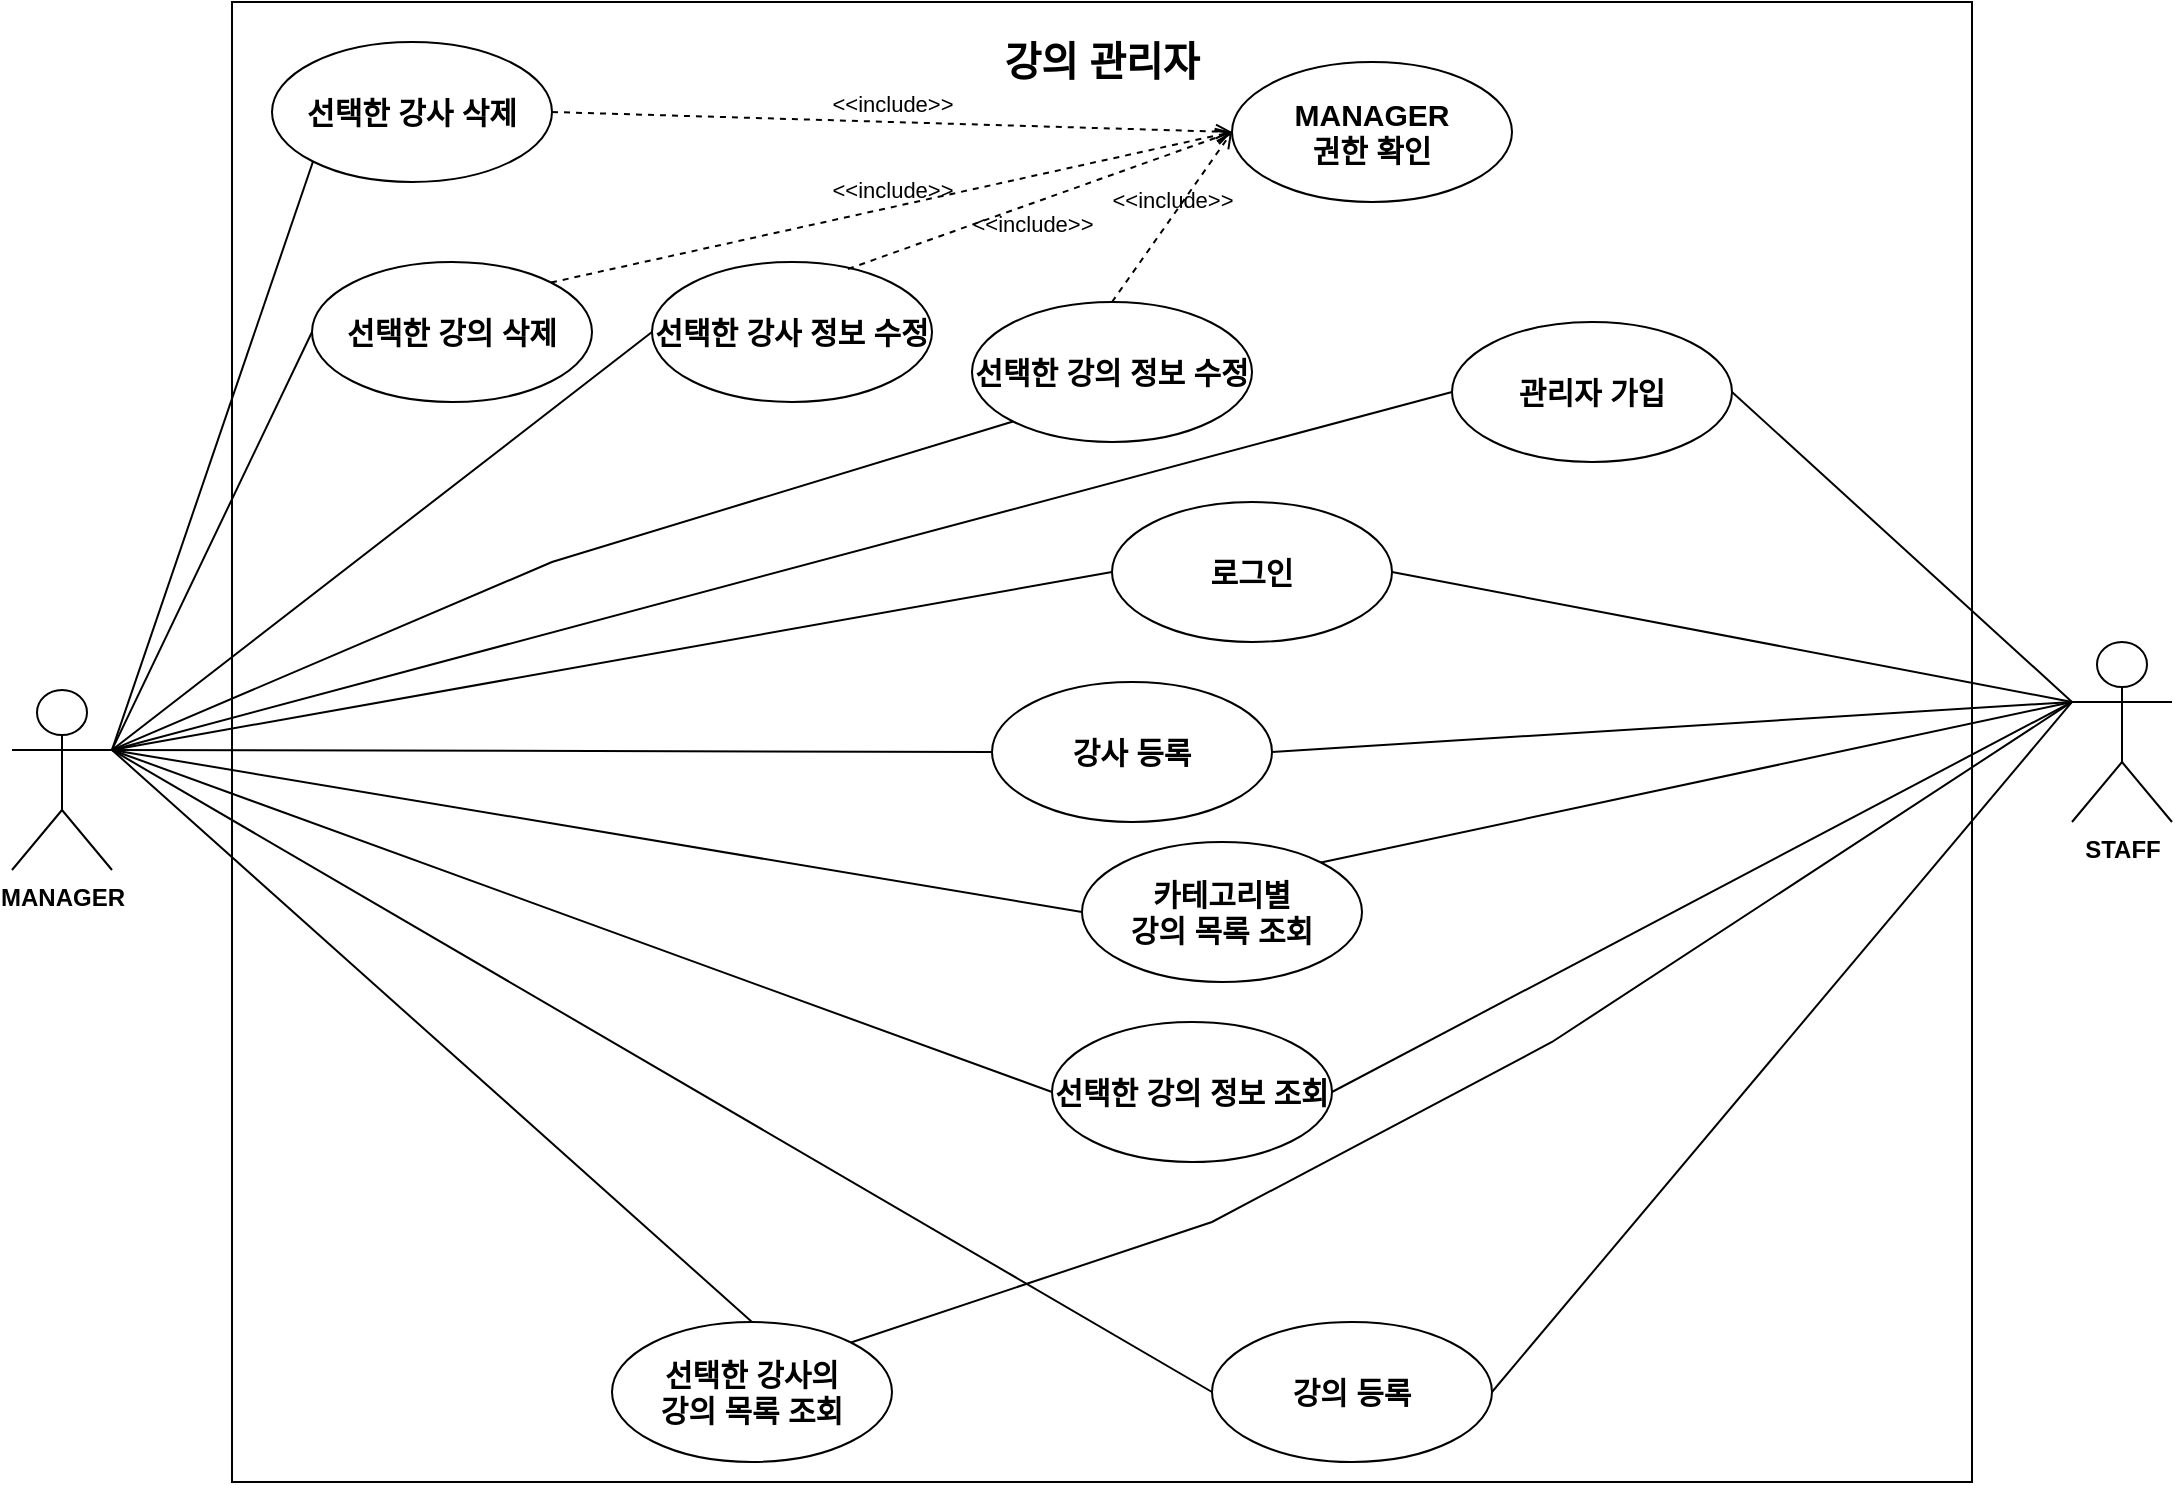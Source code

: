 <mxfile version="23.0.2" type="device">
  <diagram name="페이지-1" id="wxxXWLfFKFE4lXwIZNaf">
    <mxGraphModel dx="1114" dy="878" grid="1" gridSize="10" guides="1" tooltips="1" connect="1" arrows="1" fold="1" page="1" pageScale="1" pageWidth="1169" pageHeight="827" math="0" shadow="0">
      <root>
        <mxCell id="0" />
        <mxCell id="1" parent="0" />
        <mxCell id="CDnbX7nu-4BlNtypeiI--2" value="&lt;p style=&quot;margin: 4px 0px 0px; text-align: center;&quot;&gt;&lt;br&gt;&lt;b style=&quot;&quot;&gt;&lt;font style=&quot;font-size: 20px;&quot;&gt;강의 관리자&lt;/font&gt;&lt;/b&gt;&lt;/p&gt;" style="verticalAlign=top;align=left;overflow=fill;fontSize=12;fontFamily=Helvetica;html=1;whiteSpace=wrap;" vertex="1" parent="1">
          <mxGeometry x="160" y="70" width="870" height="740" as="geometry" />
        </mxCell>
        <mxCell id="CDnbX7nu-4BlNtypeiI--3" value="MANAGER" style="shape=umlActor;verticalLabelPosition=bottom;verticalAlign=top;html=1;fontStyle=1" vertex="1" parent="1">
          <mxGeometry x="50" y="414" width="50" height="90" as="geometry" />
        </mxCell>
        <mxCell id="CDnbX7nu-4BlNtypeiI--4" value="STAFF" style="shape=umlActor;verticalLabelPosition=bottom;verticalAlign=top;html=1;fontStyle=1" vertex="1" parent="1">
          <mxGeometry x="1080" y="390" width="50" height="90" as="geometry" />
        </mxCell>
        <mxCell id="CDnbX7nu-4BlNtypeiI--5" value="&lt;font style=&quot;font-size: 15px;&quot;&gt;&lt;b&gt;관리자 가입&lt;/b&gt;&lt;/font&gt;" style="ellipse;whiteSpace=wrap;html=1;" vertex="1" parent="1">
          <mxGeometry x="770" y="230" width="140" height="70" as="geometry" />
        </mxCell>
        <mxCell id="CDnbX7nu-4BlNtypeiI--6" value="&lt;font style=&quot;font-size: 15px;&quot;&gt;&lt;b&gt;로그인&lt;/b&gt;&lt;/font&gt;" style="ellipse;whiteSpace=wrap;html=1;" vertex="1" parent="1">
          <mxGeometry x="600" y="320" width="140" height="70" as="geometry" />
        </mxCell>
        <mxCell id="CDnbX7nu-4BlNtypeiI--7" value="&lt;font style=&quot;font-size: 15px;&quot;&gt;&lt;b&gt;강사 등록&lt;/b&gt;&lt;/font&gt;" style="ellipse;whiteSpace=wrap;html=1;" vertex="1" parent="1">
          <mxGeometry x="540" y="410" width="140" height="70" as="geometry" />
        </mxCell>
        <mxCell id="CDnbX7nu-4BlNtypeiI--8" value="&lt;font style=&quot;font-size: 15px;&quot;&gt;&lt;b&gt;선택한 강사 정보 수정&lt;/b&gt;&lt;/font&gt;" style="ellipse;whiteSpace=wrap;html=1;" vertex="1" parent="1">
          <mxGeometry x="370" y="200" width="140" height="70" as="geometry" />
        </mxCell>
        <mxCell id="CDnbX7nu-4BlNtypeiI--9" value="&lt;font style=&quot;font-size: 15px;&quot;&gt;&lt;b&gt;강의 등록&lt;/b&gt;&lt;/font&gt;" style="ellipse;whiteSpace=wrap;html=1;" vertex="1" parent="1">
          <mxGeometry x="650" y="730" width="140" height="70" as="geometry" />
        </mxCell>
        <mxCell id="CDnbX7nu-4BlNtypeiI--10" value="&lt;font style=&quot;font-size: 15px;&quot;&gt;&lt;b&gt;선택한 강의 정보 수정&lt;/b&gt;&lt;/font&gt;" style="ellipse;whiteSpace=wrap;html=1;" vertex="1" parent="1">
          <mxGeometry x="530" y="220" width="140" height="70" as="geometry" />
        </mxCell>
        <mxCell id="CDnbX7nu-4BlNtypeiI--11" value="&lt;span style=&quot;font-size: 15px;&quot;&gt;&lt;b&gt;선택한 강사의 &lt;br&gt;강의 목록 조회&lt;/b&gt;&lt;/span&gt;" style="ellipse;whiteSpace=wrap;html=1;" vertex="1" parent="1">
          <mxGeometry x="350" y="730" width="140" height="70" as="geometry" />
        </mxCell>
        <mxCell id="CDnbX7nu-4BlNtypeiI--12" value="&lt;font style=&quot;font-size: 15px;&quot;&gt;&lt;b&gt;선택한 강의 정보 조회&lt;/b&gt;&lt;/font&gt;" style="ellipse;whiteSpace=wrap;html=1;" vertex="1" parent="1">
          <mxGeometry x="570" y="580" width="140" height="70" as="geometry" />
        </mxCell>
        <mxCell id="CDnbX7nu-4BlNtypeiI--13" value="&lt;font style=&quot;font-size: 15px;&quot;&gt;&lt;b&gt;카테고리별&lt;br&gt;강의 목록 조회&lt;br&gt;&lt;/b&gt;&lt;/font&gt;" style="ellipse;whiteSpace=wrap;html=1;" vertex="1" parent="1">
          <mxGeometry x="585" y="490" width="140" height="70" as="geometry" />
        </mxCell>
        <mxCell id="CDnbX7nu-4BlNtypeiI--18" value="&lt;font style=&quot;font-size: 15px;&quot;&gt;&lt;b&gt;선택한 강의 삭제&lt;/b&gt;&lt;/font&gt;" style="ellipse;whiteSpace=wrap;html=1;" vertex="1" parent="1">
          <mxGeometry x="200" y="200" width="140" height="70" as="geometry" />
        </mxCell>
        <mxCell id="CDnbX7nu-4BlNtypeiI--20" value="&lt;font style=&quot;font-size: 15px;&quot;&gt;&lt;b&gt;선택한 강사 삭제&lt;/b&gt;&lt;/font&gt;" style="ellipse;whiteSpace=wrap;html=1;" vertex="1" parent="1">
          <mxGeometry x="180" y="90" width="140" height="70" as="geometry" />
        </mxCell>
        <mxCell id="CDnbX7nu-4BlNtypeiI--28" value="" style="endArrow=none;html=1;rounded=0;exitX=1;exitY=0.333;exitDx=0;exitDy=0;exitPerimeter=0;entryX=0;entryY=1;entryDx=0;entryDy=0;" edge="1" parent="1" source="CDnbX7nu-4BlNtypeiI--3" target="CDnbX7nu-4BlNtypeiI--20">
          <mxGeometry width="50" height="50" relative="1" as="geometry">
            <mxPoint x="160" y="210" as="sourcePoint" />
            <mxPoint x="350" y="365" as="targetPoint" />
          </mxGeometry>
        </mxCell>
        <mxCell id="CDnbX7nu-4BlNtypeiI--29" value="" style="endArrow=none;html=1;rounded=0;exitX=1;exitY=0.333;exitDx=0;exitDy=0;exitPerimeter=0;entryX=0;entryY=0.5;entryDx=0;entryDy=0;" edge="1" parent="1" source="CDnbX7nu-4BlNtypeiI--3" target="CDnbX7nu-4BlNtypeiI--18">
          <mxGeometry width="50" height="50" relative="1" as="geometry">
            <mxPoint x="130" y="240" as="sourcePoint" />
            <mxPoint x="271" y="150" as="targetPoint" />
          </mxGeometry>
        </mxCell>
        <mxCell id="CDnbX7nu-4BlNtypeiI--30" value="" style="endArrow=none;html=1;rounded=0;exitX=1;exitY=0.333;exitDx=0;exitDy=0;exitPerimeter=0;entryX=0;entryY=0.5;entryDx=0;entryDy=0;" edge="1" parent="1" source="CDnbX7nu-4BlNtypeiI--3" target="CDnbX7nu-4BlNtypeiI--8">
          <mxGeometry width="50" height="50" relative="1" as="geometry">
            <mxPoint x="130" y="240" as="sourcePoint" />
            <mxPoint x="410" y="155" as="targetPoint" />
          </mxGeometry>
        </mxCell>
        <mxCell id="CDnbX7nu-4BlNtypeiI--31" value="" style="endArrow=none;html=1;rounded=0;exitX=1;exitY=0.333;exitDx=0;exitDy=0;exitPerimeter=0;entryX=0;entryY=1;entryDx=0;entryDy=0;" edge="1" parent="1" source="CDnbX7nu-4BlNtypeiI--3" target="CDnbX7nu-4BlNtypeiI--10">
          <mxGeometry width="50" height="50" relative="1" as="geometry">
            <mxPoint x="130" y="240" as="sourcePoint" />
            <mxPoint x="290" y="245" as="targetPoint" />
            <Array as="points">
              <mxPoint x="320" y="350" />
            </Array>
          </mxGeometry>
        </mxCell>
        <mxCell id="CDnbX7nu-4BlNtypeiI--39" value="" style="endArrow=none;html=1;rounded=0;exitX=1;exitY=0.333;exitDx=0;exitDy=0;exitPerimeter=0;entryX=0;entryY=0.5;entryDx=0;entryDy=0;" edge="1" parent="1" source="CDnbX7nu-4BlNtypeiI--3" target="CDnbX7nu-4BlNtypeiI--12">
          <mxGeometry width="50" height="50" relative="1" as="geometry">
            <mxPoint x="190" y="639" as="sourcePoint" />
            <mxPoint x="430" y="330" as="targetPoint" />
          </mxGeometry>
        </mxCell>
        <mxCell id="CDnbX7nu-4BlNtypeiI--40" value="" style="endArrow=none;html=1;rounded=0;exitX=1;exitY=0.333;exitDx=0;exitDy=0;exitPerimeter=0;entryX=0;entryY=0.5;entryDx=0;entryDy=0;" edge="1" parent="1" source="CDnbX7nu-4BlNtypeiI--3" target="CDnbX7nu-4BlNtypeiI--13">
          <mxGeometry width="50" height="50" relative="1" as="geometry">
            <mxPoint x="110" y="454" as="sourcePoint" />
            <mxPoint x="340" y="685" as="targetPoint" />
          </mxGeometry>
        </mxCell>
        <mxCell id="CDnbX7nu-4BlNtypeiI--41" value="" style="endArrow=none;html=1;rounded=0;exitX=1;exitY=0.333;exitDx=0;exitDy=0;exitPerimeter=0;entryX=0;entryY=0.5;entryDx=0;entryDy=0;" edge="1" parent="1" source="CDnbX7nu-4BlNtypeiI--3" target="CDnbX7nu-4BlNtypeiI--6">
          <mxGeometry width="50" height="50" relative="1" as="geometry">
            <mxPoint x="110" y="454" as="sourcePoint" />
            <mxPoint x="500" y="595" as="targetPoint" />
          </mxGeometry>
        </mxCell>
        <mxCell id="CDnbX7nu-4BlNtypeiI--42" value="" style="endArrow=none;html=1;rounded=0;exitX=1;exitY=0.333;exitDx=0;exitDy=0;exitPerimeter=0;entryX=0;entryY=0.5;entryDx=0;entryDy=0;" edge="1" parent="1" source="CDnbX7nu-4BlNtypeiI--3" target="CDnbX7nu-4BlNtypeiI--5">
          <mxGeometry width="50" height="50" relative="1" as="geometry">
            <mxPoint x="110" y="454" as="sourcePoint" />
            <mxPoint x="550" y="445" as="targetPoint" />
          </mxGeometry>
        </mxCell>
        <mxCell id="CDnbX7nu-4BlNtypeiI--43" value="" style="endArrow=none;html=1;rounded=0;exitX=1;exitY=0.333;exitDx=0;exitDy=0;exitPerimeter=0;entryX=0.5;entryY=0;entryDx=0;entryDy=0;" edge="1" parent="1" source="CDnbX7nu-4BlNtypeiI--3" target="CDnbX7nu-4BlNtypeiI--11">
          <mxGeometry width="50" height="50" relative="1" as="geometry">
            <mxPoint x="110" y="454" as="sourcePoint" />
            <mxPoint x="550" y="345" as="targetPoint" />
            <Array as="points" />
          </mxGeometry>
        </mxCell>
        <mxCell id="CDnbX7nu-4BlNtypeiI--44" value="" style="endArrow=none;html=1;rounded=0;exitX=1;exitY=0.333;exitDx=0;exitDy=0;exitPerimeter=0;entryX=0;entryY=0.5;entryDx=0;entryDy=0;" edge="1" parent="1" source="CDnbX7nu-4BlNtypeiI--3" target="CDnbX7nu-4BlNtypeiI--7">
          <mxGeometry width="50" height="50" relative="1" as="geometry">
            <mxPoint x="110" y="454" as="sourcePoint" />
            <mxPoint x="550" y="445" as="targetPoint" />
          </mxGeometry>
        </mxCell>
        <mxCell id="CDnbX7nu-4BlNtypeiI--45" value="" style="endArrow=none;html=1;rounded=0;exitX=1;exitY=0.333;exitDx=0;exitDy=0;exitPerimeter=0;entryX=0;entryY=0.5;entryDx=0;entryDy=0;" edge="1" parent="1" source="CDnbX7nu-4BlNtypeiI--3" target="CDnbX7nu-4BlNtypeiI--9">
          <mxGeometry width="50" height="50" relative="1" as="geometry">
            <mxPoint x="110" y="454" as="sourcePoint" />
            <mxPoint x="721" y="550" as="targetPoint" />
          </mxGeometry>
        </mxCell>
        <mxCell id="CDnbX7nu-4BlNtypeiI--46" value="" style="endArrow=none;html=1;rounded=0;entryX=0;entryY=0.333;entryDx=0;entryDy=0;entryPerimeter=0;exitX=1;exitY=0.5;exitDx=0;exitDy=0;" edge="1" parent="1" source="CDnbX7nu-4BlNtypeiI--6" target="CDnbX7nu-4BlNtypeiI--4">
          <mxGeometry width="50" height="50" relative="1" as="geometry">
            <mxPoint x="560" y="490" as="sourcePoint" />
            <mxPoint x="610" y="440" as="targetPoint" />
          </mxGeometry>
        </mxCell>
        <mxCell id="CDnbX7nu-4BlNtypeiI--47" value="" style="endArrow=none;html=1;rounded=0;entryX=0;entryY=0.333;entryDx=0;entryDy=0;entryPerimeter=0;exitX=1;exitY=0.5;exitDx=0;exitDy=0;" edge="1" parent="1" source="CDnbX7nu-4BlNtypeiI--5" target="CDnbX7nu-4BlNtypeiI--4">
          <mxGeometry width="50" height="50" relative="1" as="geometry">
            <mxPoint x="690" y="445" as="sourcePoint" />
            <mxPoint x="1090" y="430" as="targetPoint" />
          </mxGeometry>
        </mxCell>
        <mxCell id="CDnbX7nu-4BlNtypeiI--48" value="" style="endArrow=none;html=1;rounded=0;entryX=0;entryY=0.333;entryDx=0;entryDy=0;entryPerimeter=0;exitX=1;exitY=0.5;exitDx=0;exitDy=0;" edge="1" parent="1" source="CDnbX7nu-4BlNtypeiI--7" target="CDnbX7nu-4BlNtypeiI--4">
          <mxGeometry width="50" height="50" relative="1" as="geometry">
            <mxPoint x="690" y="445" as="sourcePoint" />
            <mxPoint x="1090" y="430" as="targetPoint" />
          </mxGeometry>
        </mxCell>
        <mxCell id="CDnbX7nu-4BlNtypeiI--49" value="" style="endArrow=none;html=1;rounded=0;entryX=0;entryY=0.333;entryDx=0;entryDy=0;entryPerimeter=0;exitX=1;exitY=0.5;exitDx=0;exitDy=0;" edge="1" parent="1" source="CDnbX7nu-4BlNtypeiI--9" target="CDnbX7nu-4BlNtypeiI--4">
          <mxGeometry width="50" height="50" relative="1" as="geometry">
            <mxPoint x="840" y="575" as="sourcePoint" />
            <mxPoint x="1090" y="430" as="targetPoint" />
          </mxGeometry>
        </mxCell>
        <mxCell id="CDnbX7nu-4BlNtypeiI--50" value="" style="endArrow=none;html=1;rounded=0;entryX=0;entryY=0.333;entryDx=0;entryDy=0;entryPerimeter=0;exitX=1;exitY=0;exitDx=0;exitDy=0;" edge="1" parent="1" source="CDnbX7nu-4BlNtypeiI--13" target="CDnbX7nu-4BlNtypeiI--4">
          <mxGeometry width="50" height="50" relative="1" as="geometry">
            <mxPoint x="790" y="755" as="sourcePoint" />
            <mxPoint x="1090" y="430" as="targetPoint" />
          </mxGeometry>
        </mxCell>
        <mxCell id="CDnbX7nu-4BlNtypeiI--51" value="" style="endArrow=none;html=1;rounded=0;entryX=0;entryY=0.333;entryDx=0;entryDy=0;entryPerimeter=0;exitX=1;exitY=0;exitDx=0;exitDy=0;" edge="1" parent="1" source="CDnbX7nu-4BlNtypeiI--11" target="CDnbX7nu-4BlNtypeiI--4">
          <mxGeometry width="50" height="50" relative="1" as="geometry">
            <mxPoint x="619" y="570" as="sourcePoint" />
            <mxPoint x="1090" y="430" as="targetPoint" />
            <Array as="points">
              <mxPoint x="650" y="680" />
              <mxPoint x="820" y="590" />
            </Array>
          </mxGeometry>
        </mxCell>
        <mxCell id="CDnbX7nu-4BlNtypeiI--53" value="" style="endArrow=none;html=1;rounded=0;entryX=0;entryY=0.333;entryDx=0;entryDy=0;entryPerimeter=0;exitX=1;exitY=0.5;exitDx=0;exitDy=0;" edge="1" parent="1" source="CDnbX7nu-4BlNtypeiI--12" target="CDnbX7nu-4BlNtypeiI--4">
          <mxGeometry width="50" height="50" relative="1" as="geometry">
            <mxPoint x="790" y="755" as="sourcePoint" />
            <mxPoint x="1090" y="430" as="targetPoint" />
            <Array as="points" />
          </mxGeometry>
        </mxCell>
        <mxCell id="CDnbX7nu-4BlNtypeiI--55" value="&lt;font style=&quot;font-size: 15px;&quot;&gt;&lt;b&gt;MANAGER&lt;br&gt;권한 확인&lt;br&gt;&lt;/b&gt;&lt;/font&gt;" style="ellipse;whiteSpace=wrap;html=1;" vertex="1" parent="1">
          <mxGeometry x="660" y="100" width="140" height="70" as="geometry" />
        </mxCell>
        <mxCell id="CDnbX7nu-4BlNtypeiI--56" value="&amp;lt;&amp;lt;include&amp;gt;&amp;gt;" style="html=1;verticalAlign=bottom;labelBackgroundColor=none;endArrow=open;endFill=0;dashed=1;rounded=0;exitX=1;exitY=0.5;exitDx=0;exitDy=0;entryX=0;entryY=0.5;entryDx=0;entryDy=0;" edge="1" parent="1" source="CDnbX7nu-4BlNtypeiI--20" target="CDnbX7nu-4BlNtypeiI--55">
          <mxGeometry width="160" relative="1" as="geometry">
            <mxPoint x="500" y="470" as="sourcePoint" />
            <mxPoint x="660" y="470" as="targetPoint" />
          </mxGeometry>
        </mxCell>
        <mxCell id="CDnbX7nu-4BlNtypeiI--57" value="&amp;lt;&amp;lt;include&amp;gt;&amp;gt;" style="html=1;verticalAlign=bottom;labelBackgroundColor=none;endArrow=open;endFill=0;dashed=1;rounded=0;exitX=1;exitY=0;exitDx=0;exitDy=0;entryX=0;entryY=0.5;entryDx=0;entryDy=0;" edge="1" parent="1" source="CDnbX7nu-4BlNtypeiI--18" target="CDnbX7nu-4BlNtypeiI--55">
          <mxGeometry width="160" relative="1" as="geometry">
            <mxPoint x="330" y="135" as="sourcePoint" />
            <mxPoint x="670" y="145" as="targetPoint" />
          </mxGeometry>
        </mxCell>
        <mxCell id="CDnbX7nu-4BlNtypeiI--58" value="&amp;lt;&amp;lt;include&amp;gt;&amp;gt;" style="html=1;verticalAlign=bottom;labelBackgroundColor=none;endArrow=open;endFill=0;dashed=1;rounded=0;exitX=0.7;exitY=0.05;exitDx=0;exitDy=0;entryX=0;entryY=0.5;entryDx=0;entryDy=0;exitPerimeter=0;" edge="1" parent="1" source="CDnbX7nu-4BlNtypeiI--8" target="CDnbX7nu-4BlNtypeiI--55">
          <mxGeometry x="-0.105" y="-18" width="160" relative="1" as="geometry">
            <mxPoint x="329" y="220" as="sourcePoint" />
            <mxPoint x="670" y="145" as="targetPoint" />
            <mxPoint as="offset" />
          </mxGeometry>
        </mxCell>
        <mxCell id="CDnbX7nu-4BlNtypeiI--59" value="&amp;lt;&amp;lt;include&amp;gt;&amp;gt;" style="html=1;verticalAlign=bottom;labelBackgroundColor=none;endArrow=open;endFill=0;dashed=1;rounded=0;exitX=0.5;exitY=0;exitDx=0;exitDy=0;entryX=0;entryY=0.5;entryDx=0;entryDy=0;" edge="1" parent="1" source="CDnbX7nu-4BlNtypeiI--10" target="CDnbX7nu-4BlNtypeiI--55">
          <mxGeometry width="160" relative="1" as="geometry">
            <mxPoint x="329" y="220" as="sourcePoint" />
            <mxPoint x="670" y="145" as="targetPoint" />
          </mxGeometry>
        </mxCell>
      </root>
    </mxGraphModel>
  </diagram>
</mxfile>

